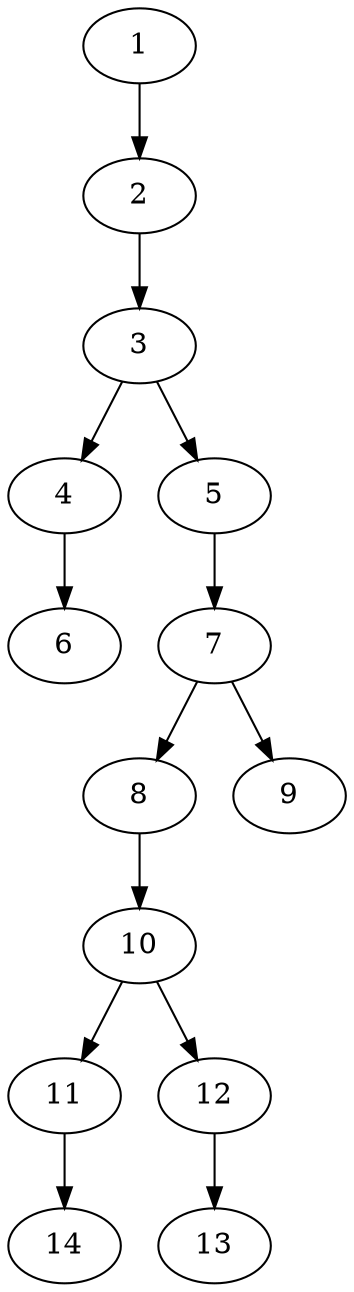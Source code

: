 // DAG (tier=1-easy, mode=data, n=14, ccr=0.342, fat=0.381, density=0.253, regular=0.797, jump=0.025, mindata=1048576, maxdata=8388608)
// DAG automatically generated by daggen at Sun Aug 24 16:33:33 2025
// /home/ermia/Project/Environments/daggen/bin/daggen --dot --ccr 0.342 --fat 0.381 --regular 0.797 --density 0.253 --jump 0.025 --mindata 1048576 --maxdata 8388608 -n 14 
digraph G {
  1 [size="355193347946686971904", alpha="0.09", expect_size="177596673973343485952"]
  1 -> 2 [size ="401235979010048"]
  2 [size="133976281015755210752", alpha="0.15", expect_size="66988140507877605376"]
  2 -> 3 [size ="209463617257472"]
  3 [size="146151322532043554816", alpha="0.10", expect_size="73075661266021777408"]
  3 -> 4 [size ="221968741695488"]
  3 -> 5 [size ="221968741695488"]
  4 [size="31420676871273908", alpha="0.04", expect_size="15710338435636954"]
  4 -> 6 [size ="516926996480000"]
  5 [size="11404069728686458", alpha="0.02", expect_size="5702034864343229"]
  5 -> 7 [size ="371746607726592"]
  6 [size="1947061452818790", alpha="0.16", expect_size="973530726409395"]
  7 [size="359894903976148416", alpha="0.08", expect_size="179947451988074208"]
  7 -> 8 [size ="152948650803200"]
  7 -> 9 [size ="152948650803200"]
  8 [size="421664435041896235008", alpha="0.14", expect_size="210832217520948117504"]
  8 -> 10 [size ="449850252460032"]
  9 [size="1253675051828379648", alpha="0.11", expect_size="626837525914189824"]
  10 [size="17382415728674244", alpha="0.13", expect_size="8691207864337122"]
  10 -> 11 [size ="23788884328448"]
  10 -> 12 [size ="23788884328448"]
  11 [size="495758069302281895936", alpha="0.18", expect_size="247879034651140947968"]
  11 -> 14 [size ="501113975472128"]
  12 [size="183758840677365972992", alpha="0.08", expect_size="91879420338682986496"]
  12 -> 13 [size ="258576358572032"]
  13 [size="87350608966595903488", alpha="0.15", expect_size="43675304483297951744"]
  14 [size="128542480365679440", alpha="0.14", expect_size="64271240182839720"]
}
